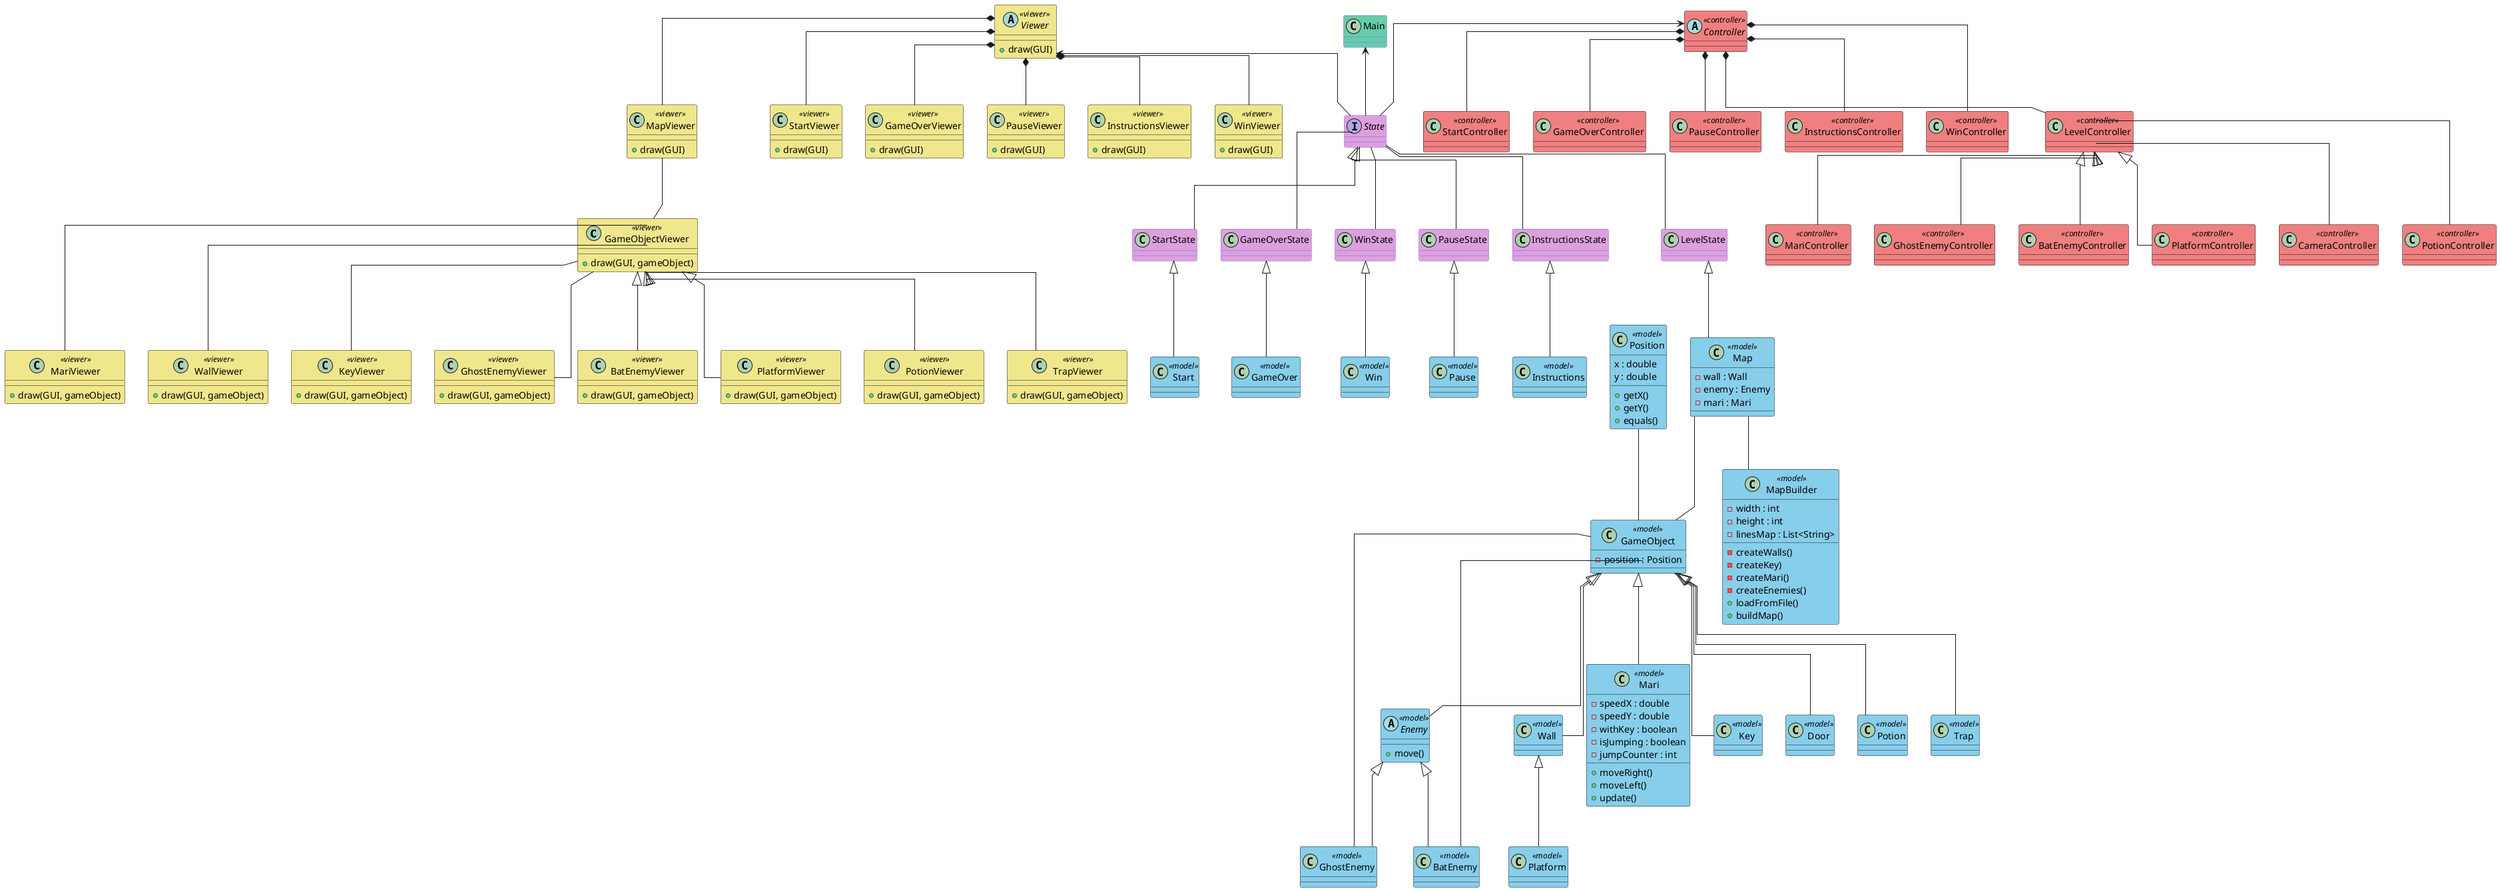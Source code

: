 @startuml
'https://plantuml.com/class-diagram'

skinparam linetype polyline
skinparam linetype ortho
skinparam groupInheritance 2

skinparam ClassBackgroundColor<<model>> SkyBlue
skinparam ClassBackgroundColor<<viewer>> Khaki
skinparam ClassBackgroundColor <<state>> LightBlue
skinparam ClassBackgroundColor<<controller>> LightCoral


class GameObjectViewer <<viewer>>{
    + draw(GUI, gameObject)
}

class MariViewer <<viewer>> {
    + draw(GUI, gameObject)
}


class WallViewer <<viewer>> {
    + draw(GUI, gameObject)
}

class KeyViewer <<viewer>> {
    + draw(GUI, gameObject)
}

class GhostEnemyViewer <<viewer>> {
    + draw(GUI, gameObject)
}

class BatEnemyViewer <<viewer>> {
    + draw(GUI, gameObject)
}

class MapViewer <<viewer>> {
    + draw(GUI)
}

class PlatformViewer <<viewer>> {
    + draw(GUI, gameObject)
}

class PotionViewer <<viewer>> {
    + draw(GUI, gameObject)
}

class TrapViewer <<viewer>> {
    + draw(GUI, gameObject)
}

class StartViewer <<viewer>> {
    + draw(GUI)
}

class GameOverViewer <<viewer>> {
    + draw(GUI)
}

class PauseViewer <<viewer>> {
    + draw(GUI)
}

class InstructionsViewer <<viewer>> {
    + draw(GUI)
}

class WinViewer <<viewer>> {
    + draw(GUI)
}


abstract class Viewer <<viewer>> {
    + draw(GUI)
}

GameObjectViewer <|-- MariViewer
GameObjectViewer <|-- BatEnemyViewer
GameObjectViewer -- GhostEnemyViewer
GameObjectViewer <|-- WallViewer
GameObjectViewer <|-- PotionViewer
GameObjectViewer <|-- TrapViewer
GameObjectViewer -- KeyViewer
GameObjectViewer <|-- PlatformViewer
MapViewer -- GameObjectViewer
Viewer *-- MapViewer
Viewer *-- GameOverViewer
Viewer *-- StartViewer
Viewer *-- WinViewer
Viewer *-- PauseViewer
Viewer *-- InstructionsViewer

class Position <<model>> {
    x : double
    y : double
    + getX()
    + getY()
    + equals()
}

class GameObject <<model>> {
    - position : Position
}

abstract class Enemy <<model>> {
    + move()
}


class Wall <<model>> {

}


class GhostEnemy <<model>> {

}

class BatEnemy <<model>> {

}

class Mari <<model>> {
    - speedX : double
    - speedY : double
    - withKey : boolean
    - isJumping : boolean
    - jumpCounter : int
    + moveRight()
    + moveLeft()
    + update()
}

class Key <<model>> {

}

class Map <<model>> {
    - wall : Wall
    - enemy : Enemy
    - mari : Mari
}

class MapBuilder <<model>> {
    - width : int
    - height : int
    - linesMap : List<String>
    - createWalls()
    - createKey)
    - createMari()
    - createEnemies()
    + loadFromFile()
    + buildMap()
}

class Platform <<model>> {

}

class Door <<model>> {

}

class Potion <<model>> {

}

class Trap <<model>> {

}

class Start <<model>> {

}

class GameOver <<model>> {

}

class Win <<model>> {

}

class Pause <<model>> {

}

class Instructions <<model>> {

}

GameObject <|-- Mari
GameObject <|-- Door
GameObject <|-- Potion
GameObject <|-- Trap
GameObject <|-- Enemy
GameObject <|-- BatEnemy
GameObject -- GhostEnemy
GameObject <|-- Wall
GameObject -- Key
Wall <|-- Platform
Enemy <|-- GhostEnemy
Enemy <|-- BatEnemy

Map -- GameObject
Position -- GameObject
Map-- MapBuilder

class StartController <<controller>> {

}

class GameOverController <<controller>> {

}

class PauseController <<controller>> {

}

class InstructionsController <<controller>> {

}

class WinController <<controller>> {

}

class MariController <<controller>> {

}

class GhostEnemyController <<controller>> {

}

class BatEnemyController <<controller>> {

}

class PlatformController <<controller>> {

}

class CameraController <<controller>> {

}

class PotionController <<controller>> {

}

class LevelController <<controller>> {

}

abstract class Controller <<controller>> {

}
LevelController <|-- MariController
LevelController <|-- BatEnemyController
LevelController <|-- CameraController
LevelController <|-- GhostEnemyController
LevelController <|-- PlatformController
LevelController <|-- PotionController

Controller *-- LevelController
Controller *-- GameOverController
Controller *-- StartController
Controller *-- WinController
Controller *-- PauseController
Controller *-- InstructionsController




class StartState #line:mediumslateblue;back:plum
class GameOverState #line:mediumslateblue;back:plum
class WinState #line:mediumslateblue;back:plum
class PauseState #line:mediumslateblue;back:plum
class InstructionsState #line:mediumslateblue;back:plum
interface State #line:mediumslateblue;back:plum
class LevelState #line:mediumslateblue;back:plum



State -- LevelState
State <|-- StartState
State <|-- GameOverState
State -- WinState
State <|-- PauseState
State -- InstructionsState

LevelState <|--Map
StartState <|-- Start
GameOverState <|-- GameOver
WinState <|-- Win
PauseState <|-- Pause
InstructionsState <|-- Instructions

class Main #line:mediumslateblue;back:MediumAquaMarine


Main <-- State
Controller <-- State
Viewer <-- State

@enduml
